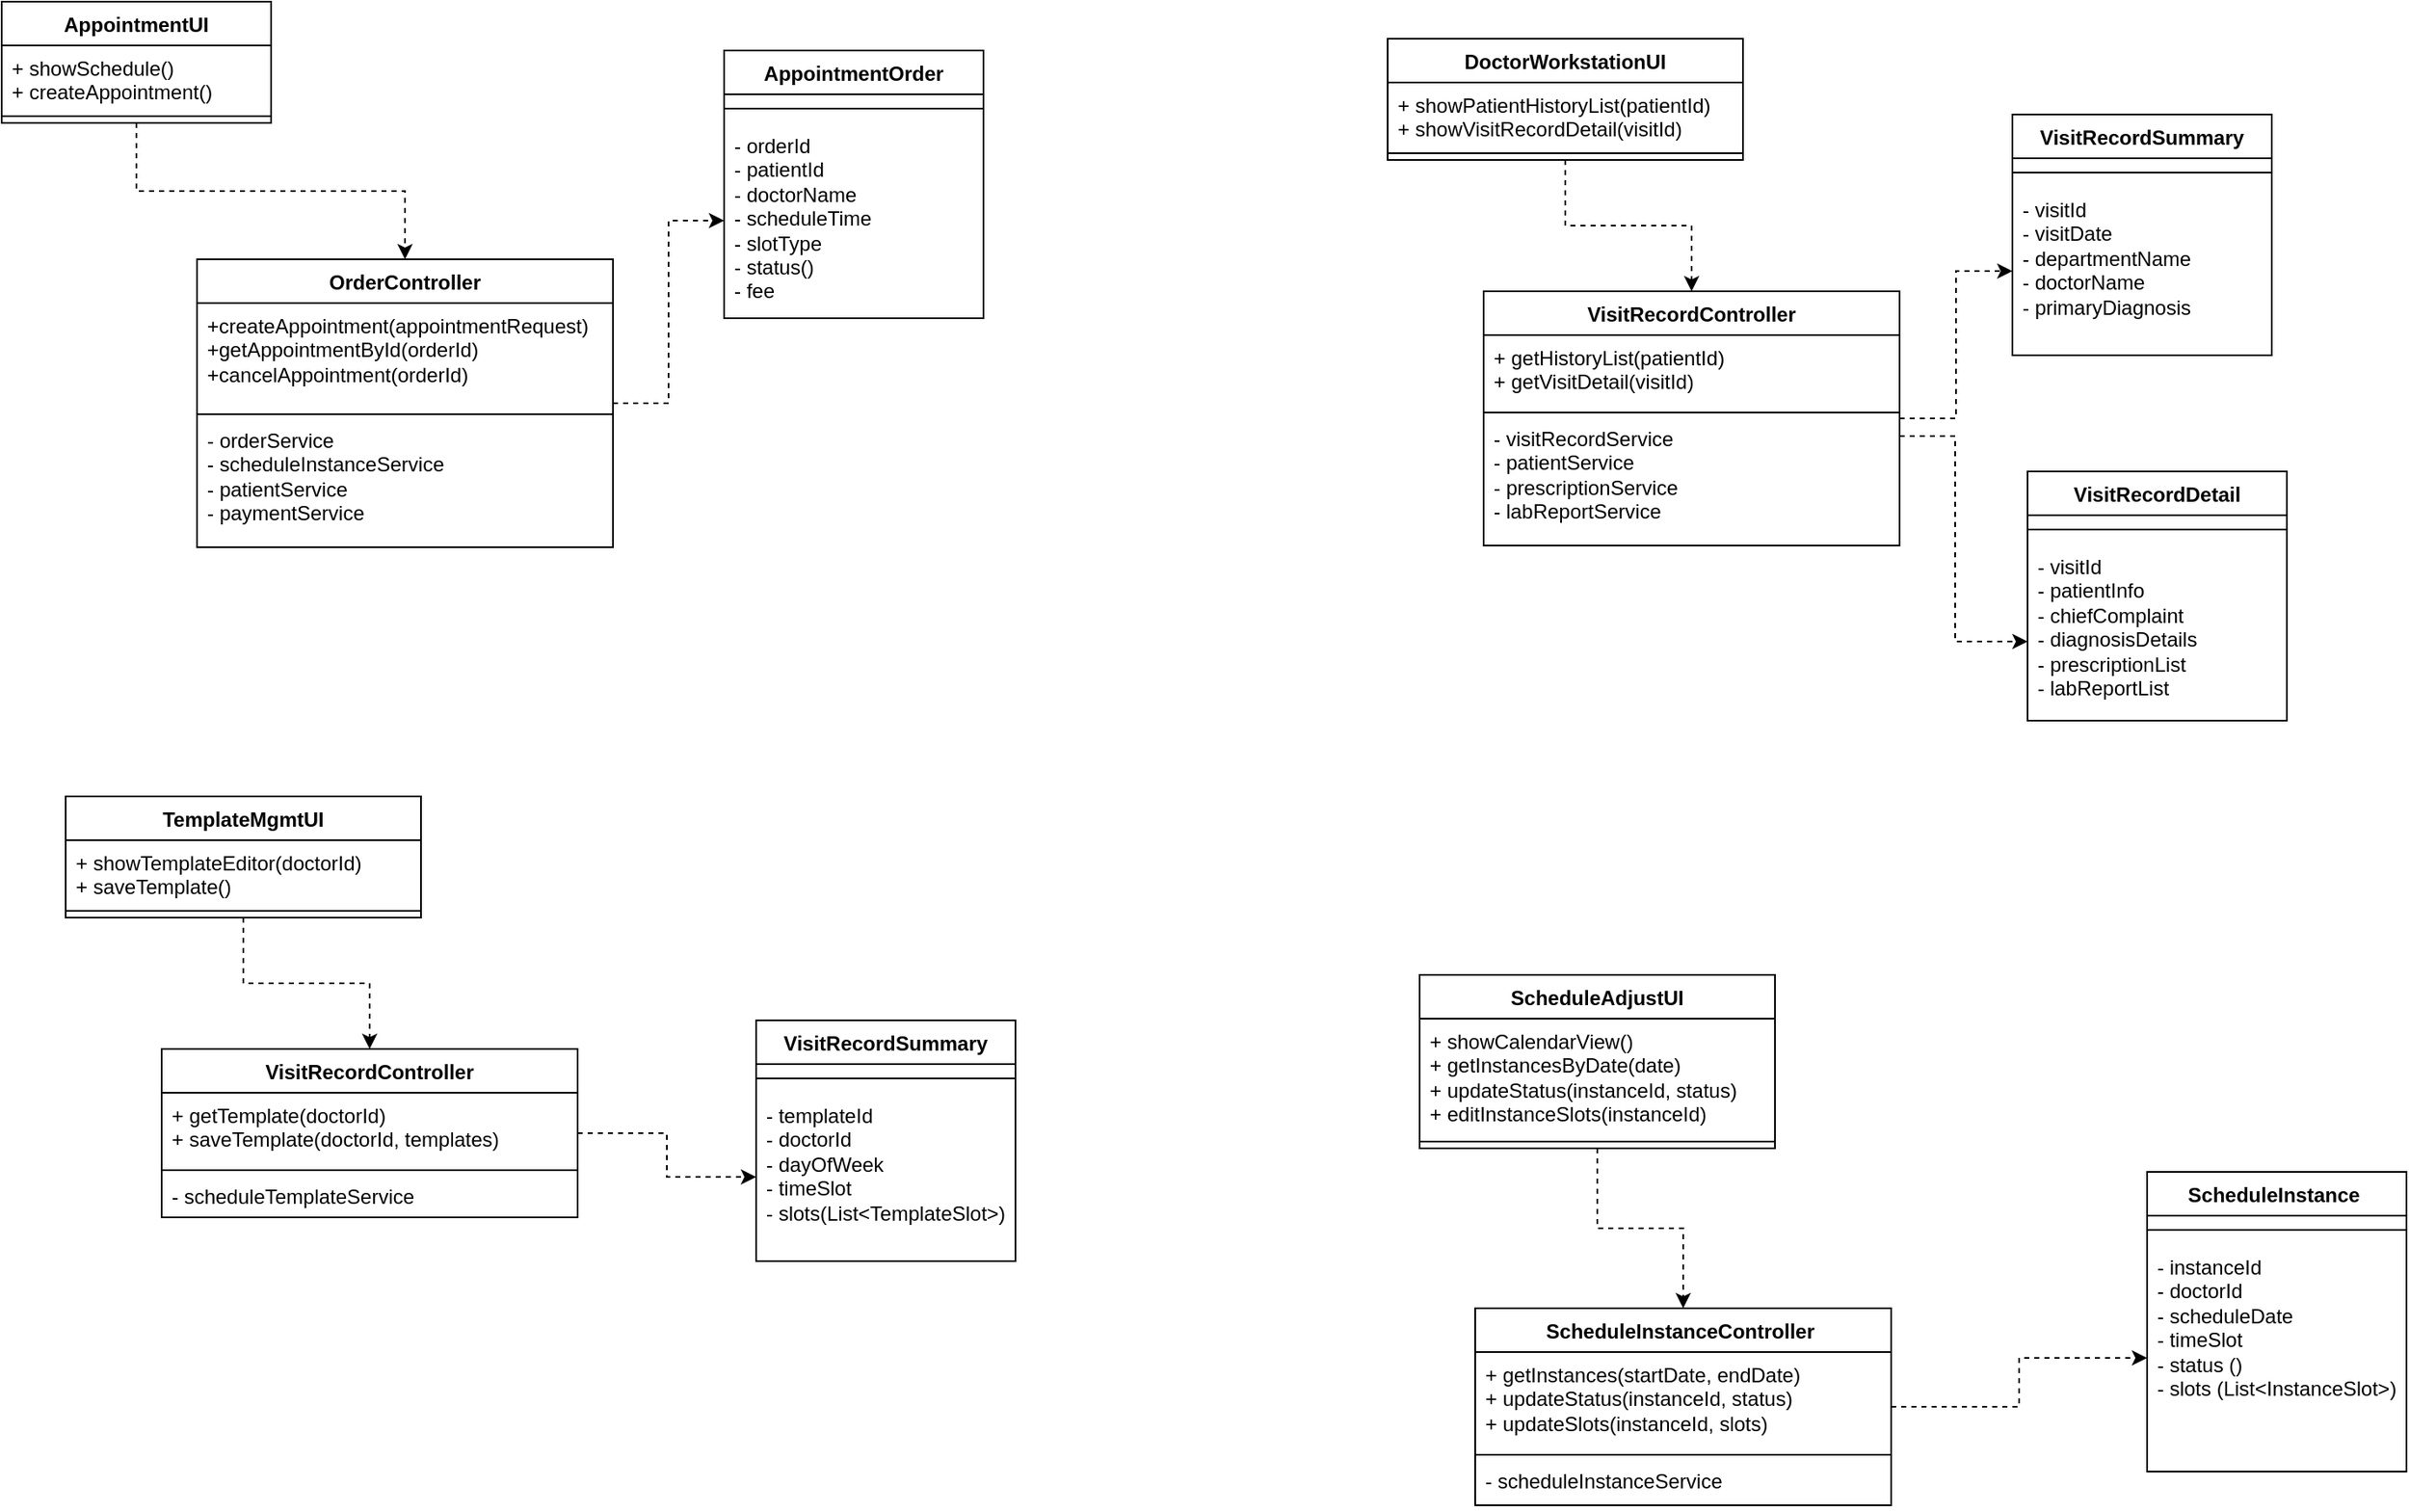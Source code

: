 <mxfile version="28.2.8">
  <diagram name="Page-1" id="LVbjmOCuxCsavz6oy3vh">
    <mxGraphModel dx="1172" dy="693" grid="0" gridSize="10" guides="1" tooltips="1" connect="1" arrows="1" fold="1" page="1" pageScale="1" pageWidth="850" pageHeight="1100" math="0" shadow="0">
      <root>
        <mxCell id="0" />
        <mxCell id="1" parent="0" />
        <mxCell id="p4eUYUYx2-gPYo4XAFMZ-27" style="edgeStyle=orthogonalEdgeStyle;rounded=0;orthogonalLoop=1;jettySize=auto;html=1;exitX=0.5;exitY=1;exitDx=0;exitDy=0;dashed=1;" edge="1" parent="1" source="p4eUYUYx2-gPYo4XAFMZ-5" target="p4eUYUYx2-gPYo4XAFMZ-17">
          <mxGeometry relative="1" as="geometry" />
        </mxCell>
        <mxCell id="p4eUYUYx2-gPYo4XAFMZ-5" value="AppointmentUI" style="swimlane;fontStyle=1;align=center;verticalAlign=top;childLayout=stackLayout;horizontal=1;startSize=26;horizontalStack=0;resizeParent=1;resizeParentMax=0;resizeLast=0;collapsible=1;marginBottom=0;whiteSpace=wrap;html=1;" vertex="1" parent="1">
          <mxGeometry x="116" y="120" width="160" height="72" as="geometry" />
        </mxCell>
        <mxCell id="p4eUYUYx2-gPYo4XAFMZ-6" value="+ showSchedule()&lt;div&gt;+ createAppointment()&lt;/div&gt;" style="text;strokeColor=none;fillColor=none;align=left;verticalAlign=top;spacingLeft=4;spacingRight=4;overflow=hidden;rotatable=0;points=[[0,0.5],[1,0.5]];portConstraint=eastwest;whiteSpace=wrap;html=1;" vertex="1" parent="p4eUYUYx2-gPYo4XAFMZ-5">
          <mxGeometry y="26" width="160" height="38" as="geometry" />
        </mxCell>
        <mxCell id="p4eUYUYx2-gPYo4XAFMZ-7" value="" style="line;strokeWidth=1;fillColor=none;align=left;verticalAlign=middle;spacingTop=-1;spacingLeft=3;spacingRight=3;rotatable=0;labelPosition=right;points=[];portConstraint=eastwest;strokeColor=inherit;" vertex="1" parent="p4eUYUYx2-gPYo4XAFMZ-5">
          <mxGeometry y="64" width="160" height="8" as="geometry" />
        </mxCell>
        <mxCell id="p4eUYUYx2-gPYo4XAFMZ-26" style="edgeStyle=orthogonalEdgeStyle;rounded=0;orthogonalLoop=1;jettySize=auto;html=1;dashed=1;" edge="1" parent="1" source="p4eUYUYx2-gPYo4XAFMZ-17" target="p4eUYUYx2-gPYo4XAFMZ-24">
          <mxGeometry relative="1" as="geometry" />
        </mxCell>
        <mxCell id="p4eUYUYx2-gPYo4XAFMZ-17" value="OrderController" style="swimlane;fontStyle=1;align=center;verticalAlign=top;childLayout=stackLayout;horizontal=1;startSize=26;horizontalStack=0;resizeParent=1;resizeParentMax=0;resizeLast=0;collapsible=1;marginBottom=0;whiteSpace=wrap;html=1;" vertex="1" parent="1">
          <mxGeometry x="232" y="273" width="247" height="171" as="geometry" />
        </mxCell>
        <mxCell id="p4eUYUYx2-gPYo4XAFMZ-18" value="+createAppointment(appointmentRequest)&lt;br&gt;+getAppointmentById(orderId)&lt;br&gt;+cancelAppointment(orderId)" style="text;strokeColor=none;fillColor=none;align=left;verticalAlign=top;spacingLeft=4;spacingRight=4;overflow=hidden;rotatable=0;points=[[0,0.5],[1,0.5]];portConstraint=eastwest;whiteSpace=wrap;html=1;" vertex="1" parent="p4eUYUYx2-gPYo4XAFMZ-17">
          <mxGeometry y="26" width="247" height="64" as="geometry" />
        </mxCell>
        <mxCell id="p4eUYUYx2-gPYo4XAFMZ-19" value="" style="line;strokeWidth=1;fillColor=none;align=left;verticalAlign=middle;spacingTop=-1;spacingLeft=3;spacingRight=3;rotatable=0;labelPosition=right;points=[];portConstraint=eastwest;strokeColor=inherit;" vertex="1" parent="p4eUYUYx2-gPYo4XAFMZ-17">
          <mxGeometry y="90" width="247" height="4" as="geometry" />
        </mxCell>
        <mxCell id="p4eUYUYx2-gPYo4XAFMZ-20" value="- orderService&lt;br&gt;- scheduleInstanceService&lt;br&gt;- patientService&lt;br&gt;- paymentService" style="text;strokeColor=none;fillColor=none;align=left;verticalAlign=top;spacingLeft=4;spacingRight=4;overflow=hidden;rotatable=0;points=[[0,0.5],[1,0.5]];portConstraint=eastwest;whiteSpace=wrap;html=1;" vertex="1" parent="p4eUYUYx2-gPYo4XAFMZ-17">
          <mxGeometry y="94" width="247" height="77" as="geometry" />
        </mxCell>
        <mxCell id="p4eUYUYx2-gPYo4XAFMZ-21" value="AppointmentOrder" style="swimlane;fontStyle=1;align=center;verticalAlign=top;childLayout=stackLayout;horizontal=1;startSize=26;horizontalStack=0;resizeParent=1;resizeParentMax=0;resizeLast=0;collapsible=1;marginBottom=0;whiteSpace=wrap;html=1;" vertex="1" parent="1">
          <mxGeometry x="545" y="149" width="154" height="159" as="geometry" />
        </mxCell>
        <mxCell id="p4eUYUYx2-gPYo4XAFMZ-23" value="" style="line;strokeWidth=1;fillColor=none;align=left;verticalAlign=middle;spacingTop=-1;spacingLeft=3;spacingRight=3;rotatable=0;labelPosition=right;points=[];portConstraint=eastwest;strokeColor=inherit;" vertex="1" parent="p4eUYUYx2-gPYo4XAFMZ-21">
          <mxGeometry y="26" width="154" height="17" as="geometry" />
        </mxCell>
        <mxCell id="p4eUYUYx2-gPYo4XAFMZ-24" value="- orderId&lt;div&gt;- patientId&lt;/div&gt;&lt;div&gt;- doctorName&lt;/div&gt;&lt;div&gt;- scheduleTime&lt;br&gt;  - slotType&lt;br&gt;  - status()&lt;br&gt;  - fee&lt;/div&gt;" style="text;strokeColor=none;fillColor=none;align=left;verticalAlign=top;spacingLeft=4;spacingRight=4;overflow=hidden;rotatable=0;points=[[0,0.5],[1,0.5]];portConstraint=eastwest;whiteSpace=wrap;html=1;" vertex="1" parent="p4eUYUYx2-gPYo4XAFMZ-21">
          <mxGeometry y="43" width="154" height="116" as="geometry" />
        </mxCell>
        <mxCell id="p4eUYUYx2-gPYo4XAFMZ-28" style="edgeStyle=orthogonalEdgeStyle;rounded=0;orthogonalLoop=1;jettySize=auto;html=1;exitX=0.5;exitY=1;exitDx=0;exitDy=0;dashed=1;" edge="1" parent="1" source="p4eUYUYx2-gPYo4XAFMZ-29" target="p4eUYUYx2-gPYo4XAFMZ-33">
          <mxGeometry relative="1" as="geometry" />
        </mxCell>
        <mxCell id="p4eUYUYx2-gPYo4XAFMZ-29" value="DoctorWorkstationUI " style="swimlane;fontStyle=1;align=center;verticalAlign=top;childLayout=stackLayout;horizontal=1;startSize=26;horizontalStack=0;resizeParent=1;resizeParentMax=0;resizeLast=0;collapsible=1;marginBottom=0;whiteSpace=wrap;html=1;" vertex="1" parent="1">
          <mxGeometry x="939" y="142" width="211" height="72" as="geometry" />
        </mxCell>
        <mxCell id="p4eUYUYx2-gPYo4XAFMZ-30" value="+ showPatientHistoryList(patientId)&lt;br&gt;  + showVisitRecordDetail(visitId)" style="text;strokeColor=none;fillColor=none;align=left;verticalAlign=top;spacingLeft=4;spacingRight=4;overflow=hidden;rotatable=0;points=[[0,0.5],[1,0.5]];portConstraint=eastwest;whiteSpace=wrap;html=1;" vertex="1" parent="p4eUYUYx2-gPYo4XAFMZ-29">
          <mxGeometry y="26" width="211" height="38" as="geometry" />
        </mxCell>
        <mxCell id="p4eUYUYx2-gPYo4XAFMZ-31" value="" style="line;strokeWidth=1;fillColor=none;align=left;verticalAlign=middle;spacingTop=-1;spacingLeft=3;spacingRight=3;rotatable=0;labelPosition=right;points=[];portConstraint=eastwest;strokeColor=inherit;" vertex="1" parent="p4eUYUYx2-gPYo4XAFMZ-29">
          <mxGeometry y="64" width="211" height="8" as="geometry" />
        </mxCell>
        <mxCell id="p4eUYUYx2-gPYo4XAFMZ-32" style="edgeStyle=orthogonalEdgeStyle;rounded=0;orthogonalLoop=1;jettySize=auto;html=1;dashed=1;" edge="1" parent="1" source="p4eUYUYx2-gPYo4XAFMZ-33" target="p4eUYUYx2-gPYo4XAFMZ-39">
          <mxGeometry relative="1" as="geometry" />
        </mxCell>
        <mxCell id="p4eUYUYx2-gPYo4XAFMZ-43" style="edgeStyle=orthogonalEdgeStyle;rounded=0;orthogonalLoop=1;jettySize=auto;html=1;dashed=1;" edge="1" parent="1" source="p4eUYUYx2-gPYo4XAFMZ-33" target="p4eUYUYx2-gPYo4XAFMZ-42">
          <mxGeometry relative="1" as="geometry">
            <Array as="points">
              <mxPoint x="1276" y="378" />
              <mxPoint x="1276" y="500" />
            </Array>
          </mxGeometry>
        </mxCell>
        <mxCell id="p4eUYUYx2-gPYo4XAFMZ-33" value="VisitRecordController " style="swimlane;fontStyle=1;align=center;verticalAlign=top;childLayout=stackLayout;horizontal=1;startSize=26;horizontalStack=0;resizeParent=1;resizeParentMax=0;resizeLast=0;collapsible=1;marginBottom=0;whiteSpace=wrap;html=1;" vertex="1" parent="1">
          <mxGeometry x="996" y="292" width="247" height="151" as="geometry" />
        </mxCell>
        <mxCell id="p4eUYUYx2-gPYo4XAFMZ-34" value="+ getHistoryList(patientId)&amp;nbsp;&lt;div&gt;+ getVisitDetail(visitId)&lt;/div&gt;" style="text;strokeColor=none;fillColor=none;align=left;verticalAlign=top;spacingLeft=4;spacingRight=4;overflow=hidden;rotatable=0;points=[[0,0.5],[1,0.5]];portConstraint=eastwest;whiteSpace=wrap;html=1;" vertex="1" parent="p4eUYUYx2-gPYo4XAFMZ-33">
          <mxGeometry y="26" width="247" height="44" as="geometry" />
        </mxCell>
        <mxCell id="p4eUYUYx2-gPYo4XAFMZ-35" value="" style="line;strokeWidth=1;fillColor=none;align=left;verticalAlign=middle;spacingTop=-1;spacingLeft=3;spacingRight=3;rotatable=0;labelPosition=right;points=[];portConstraint=eastwest;strokeColor=inherit;" vertex="1" parent="p4eUYUYx2-gPYo4XAFMZ-33">
          <mxGeometry y="70" width="247" height="4" as="geometry" />
        </mxCell>
        <mxCell id="p4eUYUYx2-gPYo4XAFMZ-36" value="- visitRecordService&lt;div&gt;- patientService&lt;/div&gt;&lt;div&gt;- prescriptionService&lt;/div&gt;&lt;div&gt;- labReportService&lt;/div&gt;" style="text;strokeColor=none;fillColor=none;align=left;verticalAlign=top;spacingLeft=4;spacingRight=4;overflow=hidden;rotatable=0;points=[[0,0.5],[1,0.5]];portConstraint=eastwest;whiteSpace=wrap;html=1;" vertex="1" parent="p4eUYUYx2-gPYo4XAFMZ-33">
          <mxGeometry y="74" width="247" height="77" as="geometry" />
        </mxCell>
        <mxCell id="p4eUYUYx2-gPYo4XAFMZ-37" value="VisitRecordSummary " style="swimlane;fontStyle=1;align=center;verticalAlign=top;childLayout=stackLayout;horizontal=1;startSize=26;horizontalStack=0;resizeParent=1;resizeParentMax=0;resizeLast=0;collapsible=1;marginBottom=0;whiteSpace=wrap;html=1;" vertex="1" parent="1">
          <mxGeometry x="1310" y="187" width="154" height="143" as="geometry" />
        </mxCell>
        <mxCell id="p4eUYUYx2-gPYo4XAFMZ-38" value="" style="line;strokeWidth=1;fillColor=none;align=left;verticalAlign=middle;spacingTop=-1;spacingLeft=3;spacingRight=3;rotatable=0;labelPosition=right;points=[];portConstraint=eastwest;strokeColor=inherit;" vertex="1" parent="p4eUYUYx2-gPYo4XAFMZ-37">
          <mxGeometry y="26" width="154" height="17" as="geometry" />
        </mxCell>
        <mxCell id="p4eUYUYx2-gPYo4XAFMZ-39" value="- visitId&lt;div&gt;- visitDate&lt;/div&gt;&lt;div&gt;- departmentName&lt;/div&gt;&lt;div&gt;- doctorName&lt;/div&gt;&lt;div&gt;- primaryDiagnosis&lt;/div&gt;" style="text;strokeColor=none;fillColor=none;align=left;verticalAlign=top;spacingLeft=4;spacingRight=4;overflow=hidden;rotatable=0;points=[[0,0.5],[1,0.5]];portConstraint=eastwest;whiteSpace=wrap;html=1;" vertex="1" parent="p4eUYUYx2-gPYo4XAFMZ-37">
          <mxGeometry y="43" width="154" height="100" as="geometry" />
        </mxCell>
        <mxCell id="p4eUYUYx2-gPYo4XAFMZ-40" value="VisitRecordDetail " style="swimlane;fontStyle=1;align=center;verticalAlign=top;childLayout=stackLayout;horizontal=1;startSize=26;horizontalStack=0;resizeParent=1;resizeParentMax=0;resizeLast=0;collapsible=1;marginBottom=0;whiteSpace=wrap;html=1;" vertex="1" parent="1">
          <mxGeometry x="1319" y="399" width="154" height="148" as="geometry" />
        </mxCell>
        <mxCell id="p4eUYUYx2-gPYo4XAFMZ-41" value="" style="line;strokeWidth=1;fillColor=none;align=left;verticalAlign=middle;spacingTop=-1;spacingLeft=3;spacingRight=3;rotatable=0;labelPosition=right;points=[];portConstraint=eastwest;strokeColor=inherit;" vertex="1" parent="p4eUYUYx2-gPYo4XAFMZ-40">
          <mxGeometry y="26" width="154" height="17" as="geometry" />
        </mxCell>
        <mxCell id="p4eUYUYx2-gPYo4XAFMZ-42" value="- visitId&lt;div&gt;- patientInfo&lt;/div&gt;&lt;div&gt;- chiefComplaint&lt;/div&gt;&lt;div&gt;- diagnosisDetails&lt;/div&gt;&lt;div&gt;- prescriptionList&lt;/div&gt;&lt;div&gt;- labReportList&lt;/div&gt;" style="text;strokeColor=none;fillColor=none;align=left;verticalAlign=top;spacingLeft=4;spacingRight=4;overflow=hidden;rotatable=0;points=[[0,0.5],[1,0.5]];portConstraint=eastwest;whiteSpace=wrap;html=1;" vertex="1" parent="p4eUYUYx2-gPYo4XAFMZ-40">
          <mxGeometry y="43" width="154" height="105" as="geometry" />
        </mxCell>
        <mxCell id="p4eUYUYx2-gPYo4XAFMZ-44" style="edgeStyle=orthogonalEdgeStyle;rounded=0;orthogonalLoop=1;jettySize=auto;html=1;exitX=0.5;exitY=1;exitDx=0;exitDy=0;dashed=1;" edge="1" parent="1" source="p4eUYUYx2-gPYo4XAFMZ-45" target="p4eUYUYx2-gPYo4XAFMZ-50">
          <mxGeometry relative="1" as="geometry" />
        </mxCell>
        <mxCell id="p4eUYUYx2-gPYo4XAFMZ-45" value="TemplateMgmtUI  " style="swimlane;fontStyle=1;align=center;verticalAlign=top;childLayout=stackLayout;horizontal=1;startSize=26;horizontalStack=0;resizeParent=1;resizeParentMax=0;resizeLast=0;collapsible=1;marginBottom=0;whiteSpace=wrap;html=1;" vertex="1" parent="1">
          <mxGeometry x="154" y="592" width="211" height="72" as="geometry" />
        </mxCell>
        <mxCell id="p4eUYUYx2-gPYo4XAFMZ-46" value="+ showTemplateEditor(doctorId)&lt;div&gt;+ saveTemplate()&lt;/div&gt;" style="text;strokeColor=none;fillColor=none;align=left;verticalAlign=top;spacingLeft=4;spacingRight=4;overflow=hidden;rotatable=0;points=[[0,0.5],[1,0.5]];portConstraint=eastwest;whiteSpace=wrap;html=1;" vertex="1" parent="p4eUYUYx2-gPYo4XAFMZ-45">
          <mxGeometry y="26" width="211" height="38" as="geometry" />
        </mxCell>
        <mxCell id="p4eUYUYx2-gPYo4XAFMZ-47" value="" style="line;strokeWidth=1;fillColor=none;align=left;verticalAlign=middle;spacingTop=-1;spacingLeft=3;spacingRight=3;rotatable=0;labelPosition=right;points=[];portConstraint=eastwest;strokeColor=inherit;" vertex="1" parent="p4eUYUYx2-gPYo4XAFMZ-45">
          <mxGeometry y="64" width="211" height="8" as="geometry" />
        </mxCell>
        <mxCell id="p4eUYUYx2-gPYo4XAFMZ-48" style="edgeStyle=orthogonalEdgeStyle;rounded=0;orthogonalLoop=1;jettySize=auto;html=1;dashed=1;" edge="1" parent="1" source="p4eUYUYx2-gPYo4XAFMZ-50" target="p4eUYUYx2-gPYo4XAFMZ-56">
          <mxGeometry relative="1" as="geometry" />
        </mxCell>
        <mxCell id="p4eUYUYx2-gPYo4XAFMZ-50" value="VisitRecordController " style="swimlane;fontStyle=1;align=center;verticalAlign=top;childLayout=stackLayout;horizontal=1;startSize=26;horizontalStack=0;resizeParent=1;resizeParentMax=0;resizeLast=0;collapsible=1;marginBottom=0;whiteSpace=wrap;html=1;" vertex="1" parent="1">
          <mxGeometry x="211" y="742" width="247" height="100" as="geometry" />
        </mxCell>
        <mxCell id="p4eUYUYx2-gPYo4XAFMZ-51" value="+ getTemplate(doctorId)&lt;div&gt;+ saveTemplate(doctorId, templates)&lt;/div&gt;" style="text;strokeColor=none;fillColor=none;align=left;verticalAlign=top;spacingLeft=4;spacingRight=4;overflow=hidden;rotatable=0;points=[[0,0.5],[1,0.5]];portConstraint=eastwest;whiteSpace=wrap;html=1;" vertex="1" parent="p4eUYUYx2-gPYo4XAFMZ-50">
          <mxGeometry y="26" width="247" height="44" as="geometry" />
        </mxCell>
        <mxCell id="p4eUYUYx2-gPYo4XAFMZ-52" value="" style="line;strokeWidth=1;fillColor=none;align=left;verticalAlign=middle;spacingTop=-1;spacingLeft=3;spacingRight=3;rotatable=0;labelPosition=right;points=[];portConstraint=eastwest;strokeColor=inherit;" vertex="1" parent="p4eUYUYx2-gPYo4XAFMZ-50">
          <mxGeometry y="70" width="247" height="4" as="geometry" />
        </mxCell>
        <mxCell id="p4eUYUYx2-gPYo4XAFMZ-53" value="- scheduleTemplateService" style="text;strokeColor=none;fillColor=none;align=left;verticalAlign=top;spacingLeft=4;spacingRight=4;overflow=hidden;rotatable=0;points=[[0,0.5],[1,0.5]];portConstraint=eastwest;whiteSpace=wrap;html=1;" vertex="1" parent="p4eUYUYx2-gPYo4XAFMZ-50">
          <mxGeometry y="74" width="247" height="26" as="geometry" />
        </mxCell>
        <mxCell id="p4eUYUYx2-gPYo4XAFMZ-54" value="VisitRecordSummary " style="swimlane;fontStyle=1;align=center;verticalAlign=top;childLayout=stackLayout;horizontal=1;startSize=26;horizontalStack=0;resizeParent=1;resizeParentMax=0;resizeLast=0;collapsible=1;marginBottom=0;whiteSpace=wrap;html=1;" vertex="1" parent="1">
          <mxGeometry x="564" y="725" width="154" height="143" as="geometry" />
        </mxCell>
        <mxCell id="p4eUYUYx2-gPYo4XAFMZ-55" value="" style="line;strokeWidth=1;fillColor=none;align=left;verticalAlign=middle;spacingTop=-1;spacingLeft=3;spacingRight=3;rotatable=0;labelPosition=right;points=[];portConstraint=eastwest;strokeColor=inherit;" vertex="1" parent="p4eUYUYx2-gPYo4XAFMZ-54">
          <mxGeometry y="26" width="154" height="17" as="geometry" />
        </mxCell>
        <mxCell id="p4eUYUYx2-gPYo4XAFMZ-56" value="- templateId&lt;div&gt;- doctorId&lt;/div&gt;&lt;div&gt;- dayOfWeek&lt;/div&gt;&lt;div&gt;- timeSlot&lt;/div&gt;&lt;div&gt;- slots(List&amp;lt;TemplateSlot&amp;gt;)&lt;/div&gt;" style="text;strokeColor=none;fillColor=none;align=left;verticalAlign=top;spacingLeft=4;spacingRight=4;overflow=hidden;rotatable=0;points=[[0,0.5],[1,0.5]];portConstraint=eastwest;whiteSpace=wrap;html=1;" vertex="1" parent="p4eUYUYx2-gPYo4XAFMZ-54">
          <mxGeometry y="43" width="154" height="100" as="geometry" />
        </mxCell>
        <mxCell id="p4eUYUYx2-gPYo4XAFMZ-60" style="edgeStyle=orthogonalEdgeStyle;rounded=0;orthogonalLoop=1;jettySize=auto;html=1;exitX=0.5;exitY=1;exitDx=0;exitDy=0;dashed=1;" edge="1" parent="1" source="p4eUYUYx2-gPYo4XAFMZ-61" target="p4eUYUYx2-gPYo4XAFMZ-66">
          <mxGeometry relative="1" as="geometry" />
        </mxCell>
        <mxCell id="p4eUYUYx2-gPYo4XAFMZ-61" value="ScheduleAdjustUI  " style="swimlane;fontStyle=1;align=center;verticalAlign=top;childLayout=stackLayout;horizontal=1;startSize=26;horizontalStack=0;resizeParent=1;resizeParentMax=0;resizeLast=0;collapsible=1;marginBottom=0;whiteSpace=wrap;html=1;" vertex="1" parent="1">
          <mxGeometry x="958" y="698" width="211" height="103" as="geometry" />
        </mxCell>
        <mxCell id="p4eUYUYx2-gPYo4XAFMZ-62" value="+ showCalendarView()&lt;br/&gt;      + getInstancesByDate(date)&lt;br/&gt;      + updateStatus(instanceId, status)&lt;br/&gt;      + editInstanceSlots(instanceId)" style="text;strokeColor=none;fillColor=none;align=left;verticalAlign=top;spacingLeft=4;spacingRight=4;overflow=hidden;rotatable=0;points=[[0,0.5],[1,0.5]];portConstraint=eastwest;whiteSpace=wrap;html=1;" vertex="1" parent="p4eUYUYx2-gPYo4XAFMZ-61">
          <mxGeometry y="26" width="211" height="69" as="geometry" />
        </mxCell>
        <mxCell id="p4eUYUYx2-gPYo4XAFMZ-63" value="" style="line;strokeWidth=1;fillColor=none;align=left;verticalAlign=middle;spacingTop=-1;spacingLeft=3;spacingRight=3;rotatable=0;labelPosition=right;points=[];portConstraint=eastwest;strokeColor=inherit;" vertex="1" parent="p4eUYUYx2-gPYo4XAFMZ-61">
          <mxGeometry y="95" width="211" height="8" as="geometry" />
        </mxCell>
        <mxCell id="p4eUYUYx2-gPYo4XAFMZ-64" style="edgeStyle=orthogonalEdgeStyle;rounded=0;orthogonalLoop=1;jettySize=auto;html=1;dashed=1;" edge="1" parent="1" source="p4eUYUYx2-gPYo4XAFMZ-66" target="p4eUYUYx2-gPYo4XAFMZ-72">
          <mxGeometry relative="1" as="geometry" />
        </mxCell>
        <mxCell id="p4eUYUYx2-gPYo4XAFMZ-66" value="&lt;span style=&quot;text-align: left;&quot;&gt;ScheduleInstanceController&amp;nbsp;&lt;/span&gt;" style="swimlane;fontStyle=1;align=center;verticalAlign=top;childLayout=stackLayout;horizontal=1;startSize=26;horizontalStack=0;resizeParent=1;resizeParentMax=0;resizeLast=0;collapsible=1;marginBottom=0;whiteSpace=wrap;html=1;" vertex="1" parent="1">
          <mxGeometry x="991" y="896" width="247" height="117" as="geometry" />
        </mxCell>
        <mxCell id="p4eUYUYx2-gPYo4XAFMZ-67" value="+ getInstances(startDate, endDate)&lt;br&gt;+ updateStatus(instanceId, status)&lt;br&gt;+ updateSlots(instanceId, slots)" style="text;strokeColor=none;fillColor=none;align=left;verticalAlign=top;spacingLeft=4;spacingRight=4;overflow=hidden;rotatable=0;points=[[0,0.5],[1,0.5]];portConstraint=eastwest;whiteSpace=wrap;html=1;" vertex="1" parent="p4eUYUYx2-gPYo4XAFMZ-66">
          <mxGeometry y="26" width="247" height="59" as="geometry" />
        </mxCell>
        <mxCell id="p4eUYUYx2-gPYo4XAFMZ-68" value="" style="line;strokeWidth=1;fillColor=none;align=left;verticalAlign=middle;spacingTop=-1;spacingLeft=3;spacingRight=3;rotatable=0;labelPosition=right;points=[];portConstraint=eastwest;strokeColor=inherit;" vertex="1" parent="p4eUYUYx2-gPYo4XAFMZ-66">
          <mxGeometry y="85" width="247" height="4" as="geometry" />
        </mxCell>
        <mxCell id="p4eUYUYx2-gPYo4XAFMZ-69" value="- scheduleInstanceService" style="text;strokeColor=none;fillColor=none;align=left;verticalAlign=top;spacingLeft=4;spacingRight=4;overflow=hidden;rotatable=0;points=[[0,0.5],[1,0.5]];portConstraint=eastwest;whiteSpace=wrap;html=1;" vertex="1" parent="p4eUYUYx2-gPYo4XAFMZ-66">
          <mxGeometry y="89" width="247" height="28" as="geometry" />
        </mxCell>
        <mxCell id="p4eUYUYx2-gPYo4XAFMZ-70" value="&lt;span style=&quot;text-align: left;&quot;&gt;ScheduleInstance&lt;/span&gt;&lt;span style=&quot;font-weight: 400; text-align: left;&quot;&gt;&amp;nbsp;&lt;/span&gt;" style="swimlane;fontStyle=1;align=center;verticalAlign=top;childLayout=stackLayout;horizontal=1;startSize=26;horizontalStack=0;resizeParent=1;resizeParentMax=0;resizeLast=0;collapsible=1;marginBottom=0;whiteSpace=wrap;html=1;" vertex="1" parent="1">
          <mxGeometry x="1390" y="815" width="154" height="178" as="geometry" />
        </mxCell>
        <mxCell id="p4eUYUYx2-gPYo4XAFMZ-71" value="" style="line;strokeWidth=1;fillColor=none;align=left;verticalAlign=middle;spacingTop=-1;spacingLeft=3;spacingRight=3;rotatable=0;labelPosition=right;points=[];portConstraint=eastwest;strokeColor=inherit;" vertex="1" parent="p4eUYUYx2-gPYo4XAFMZ-70">
          <mxGeometry y="26" width="154" height="17" as="geometry" />
        </mxCell>
        <mxCell id="p4eUYUYx2-gPYo4XAFMZ-72" value="- instanceId&lt;br&gt;- doctorId&lt;br&gt;- scheduleDate&lt;br&gt;- timeSlot&lt;br&gt;- status ()&lt;br&gt;- slots (List&amp;lt;InstanceSlot&amp;gt;)" style="text;strokeColor=none;fillColor=none;align=left;verticalAlign=top;spacingLeft=4;spacingRight=4;overflow=hidden;rotatable=0;points=[[0,0.5],[1,0.5]];portConstraint=eastwest;whiteSpace=wrap;html=1;" vertex="1" parent="p4eUYUYx2-gPYo4XAFMZ-70">
          <mxGeometry y="43" width="154" height="135" as="geometry" />
        </mxCell>
      </root>
    </mxGraphModel>
  </diagram>
</mxfile>
